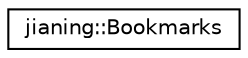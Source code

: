 digraph "Graphical Class Hierarchy"
{
 // LATEX_PDF_SIZE
  edge [fontname="Helvetica",fontsize="10",labelfontname="Helvetica",labelfontsize="10"];
  node [fontname="Helvetica",fontsize="10",shape=record];
  rankdir="LR";
  Node0 [label="jianing::Bookmarks",height=0.2,width=0.4,color="black", fillcolor="white", style="filled",URL="$classjianing_1_1_bookmarks.html",tooltip=" "];
}
